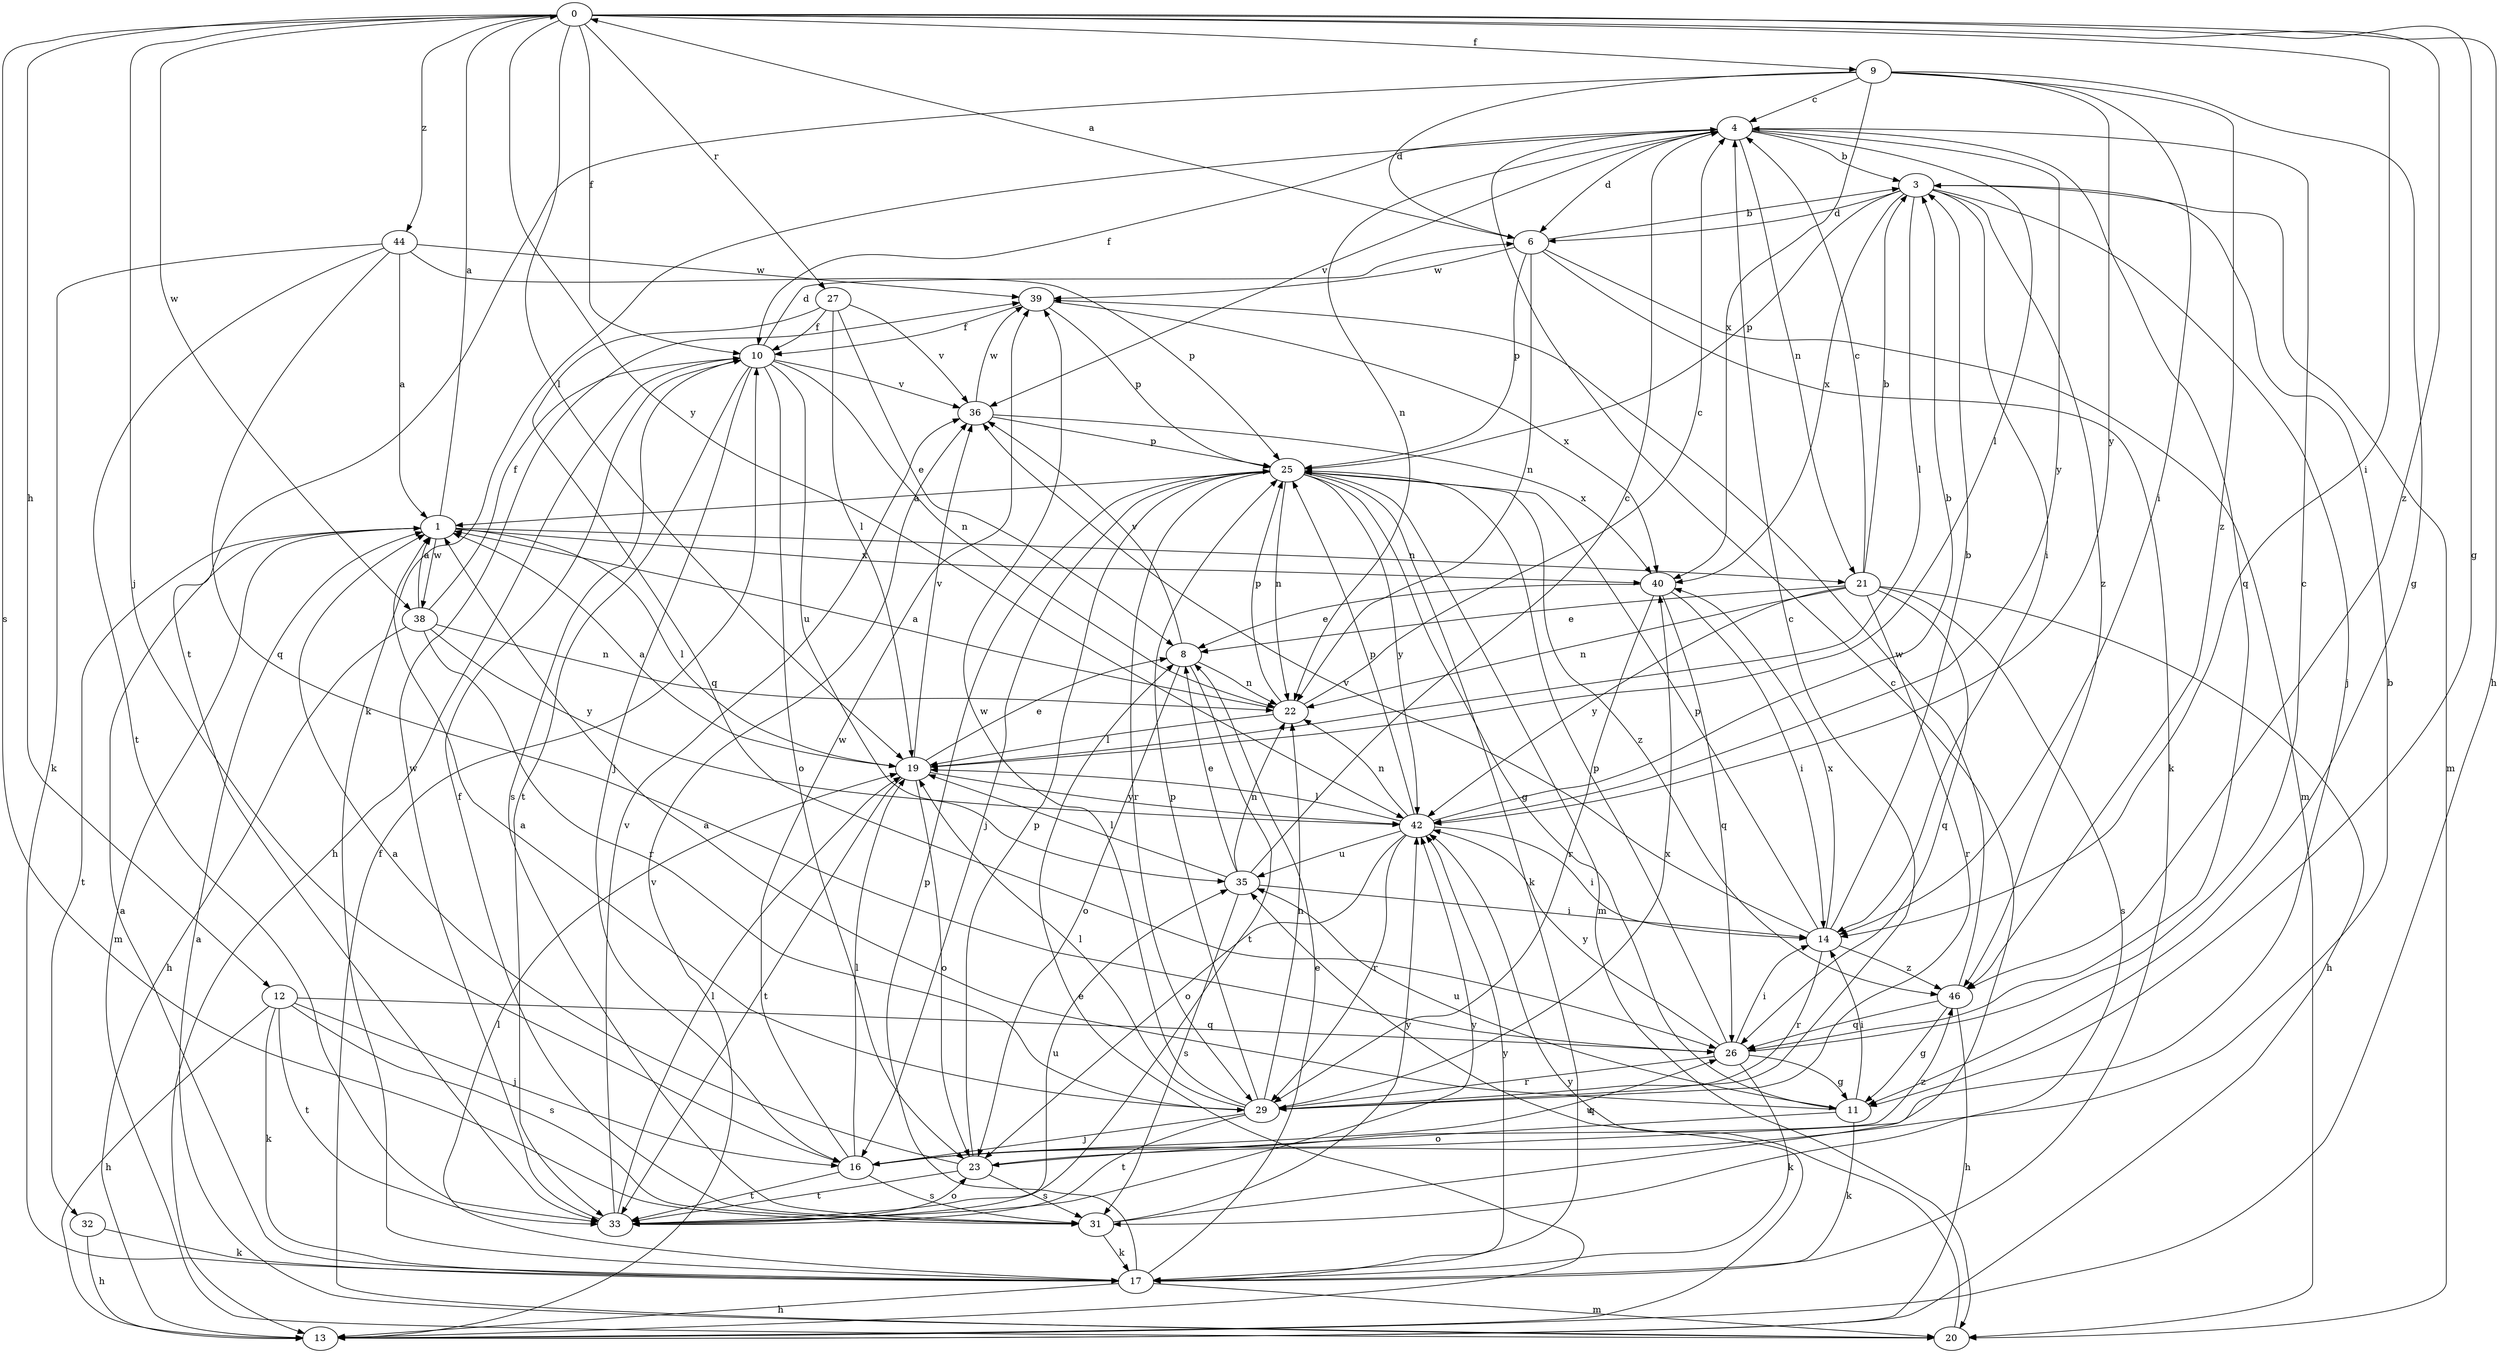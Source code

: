 strict digraph  {
0;
1;
3;
4;
6;
8;
9;
10;
11;
12;
13;
14;
16;
17;
19;
20;
21;
22;
23;
25;
26;
27;
29;
31;
32;
33;
35;
36;
38;
39;
40;
42;
44;
46;
0 -> 9  [label=f];
0 -> 10  [label=f];
0 -> 11  [label=g];
0 -> 12  [label=h];
0 -> 13  [label=h];
0 -> 14  [label=i];
0 -> 16  [label=j];
0 -> 19  [label=l];
0 -> 27  [label=r];
0 -> 31  [label=s];
0 -> 38  [label=w];
0 -> 42  [label=y];
0 -> 44  [label=z];
0 -> 46  [label=z];
1 -> 0  [label=a];
1 -> 19  [label=l];
1 -> 20  [label=m];
1 -> 21  [label=n];
1 -> 32  [label=t];
1 -> 38  [label=w];
1 -> 40  [label=x];
3 -> 6  [label=d];
3 -> 14  [label=i];
3 -> 16  [label=j];
3 -> 19  [label=l];
3 -> 20  [label=m];
3 -> 25  [label=p];
3 -> 40  [label=x];
3 -> 46  [label=z];
4 -> 3  [label=b];
4 -> 6  [label=d];
4 -> 10  [label=f];
4 -> 17  [label=k];
4 -> 19  [label=l];
4 -> 21  [label=n];
4 -> 22  [label=n];
4 -> 26  [label=q];
4 -> 36  [label=v];
4 -> 42  [label=y];
6 -> 0  [label=a];
6 -> 3  [label=b];
6 -> 17  [label=k];
6 -> 20  [label=m];
6 -> 22  [label=n];
6 -> 25  [label=p];
6 -> 39  [label=w];
8 -> 22  [label=n];
8 -> 23  [label=o];
8 -> 33  [label=t];
8 -> 36  [label=v];
9 -> 4  [label=c];
9 -> 6  [label=d];
9 -> 11  [label=g];
9 -> 14  [label=i];
9 -> 33  [label=t];
9 -> 40  [label=x];
9 -> 42  [label=y];
9 -> 46  [label=z];
10 -> 6  [label=d];
10 -> 13  [label=h];
10 -> 16  [label=j];
10 -> 22  [label=n];
10 -> 23  [label=o];
10 -> 31  [label=s];
10 -> 33  [label=t];
10 -> 35  [label=u];
10 -> 36  [label=v];
11 -> 1  [label=a];
11 -> 14  [label=i];
11 -> 17  [label=k];
11 -> 23  [label=o];
11 -> 35  [label=u];
12 -> 13  [label=h];
12 -> 16  [label=j];
12 -> 17  [label=k];
12 -> 26  [label=q];
12 -> 31  [label=s];
12 -> 33  [label=t];
13 -> 8  [label=e];
13 -> 35  [label=u];
13 -> 36  [label=v];
14 -> 3  [label=b];
14 -> 25  [label=p];
14 -> 29  [label=r];
14 -> 36  [label=v];
14 -> 40  [label=x];
14 -> 46  [label=z];
16 -> 19  [label=l];
16 -> 26  [label=q];
16 -> 31  [label=s];
16 -> 33  [label=t];
16 -> 39  [label=w];
16 -> 46  [label=z];
17 -> 1  [label=a];
17 -> 8  [label=e];
17 -> 13  [label=h];
17 -> 19  [label=l];
17 -> 20  [label=m];
17 -> 25  [label=p];
17 -> 42  [label=y];
19 -> 1  [label=a];
19 -> 8  [label=e];
19 -> 23  [label=o];
19 -> 33  [label=t];
19 -> 36  [label=v];
19 -> 42  [label=y];
20 -> 1  [label=a];
20 -> 10  [label=f];
20 -> 42  [label=y];
21 -> 3  [label=b];
21 -> 4  [label=c];
21 -> 8  [label=e];
21 -> 13  [label=h];
21 -> 22  [label=n];
21 -> 26  [label=q];
21 -> 29  [label=r];
21 -> 31  [label=s];
21 -> 42  [label=y];
22 -> 1  [label=a];
22 -> 4  [label=c];
22 -> 19  [label=l];
22 -> 25  [label=p];
23 -> 1  [label=a];
23 -> 3  [label=b];
23 -> 25  [label=p];
23 -> 31  [label=s];
23 -> 33  [label=t];
25 -> 1  [label=a];
25 -> 11  [label=g];
25 -> 16  [label=j];
25 -> 17  [label=k];
25 -> 20  [label=m];
25 -> 22  [label=n];
25 -> 29  [label=r];
25 -> 42  [label=y];
25 -> 46  [label=z];
26 -> 4  [label=c];
26 -> 11  [label=g];
26 -> 14  [label=i];
26 -> 17  [label=k];
26 -> 25  [label=p];
26 -> 29  [label=r];
26 -> 42  [label=y];
27 -> 8  [label=e];
27 -> 10  [label=f];
27 -> 19  [label=l];
27 -> 26  [label=q];
27 -> 36  [label=v];
29 -> 1  [label=a];
29 -> 4  [label=c];
29 -> 16  [label=j];
29 -> 19  [label=l];
29 -> 22  [label=n];
29 -> 25  [label=p];
29 -> 33  [label=t];
29 -> 39  [label=w];
29 -> 40  [label=x];
31 -> 4  [label=c];
31 -> 10  [label=f];
31 -> 17  [label=k];
31 -> 42  [label=y];
32 -> 13  [label=h];
32 -> 17  [label=k];
33 -> 19  [label=l];
33 -> 23  [label=o];
33 -> 35  [label=u];
33 -> 36  [label=v];
33 -> 39  [label=w];
33 -> 42  [label=y];
35 -> 4  [label=c];
35 -> 8  [label=e];
35 -> 14  [label=i];
35 -> 19  [label=l];
35 -> 22  [label=n];
35 -> 31  [label=s];
36 -> 25  [label=p];
36 -> 39  [label=w];
36 -> 40  [label=x];
38 -> 1  [label=a];
38 -> 10  [label=f];
38 -> 13  [label=h];
38 -> 22  [label=n];
38 -> 29  [label=r];
38 -> 42  [label=y];
39 -> 10  [label=f];
39 -> 25  [label=p];
39 -> 40  [label=x];
40 -> 8  [label=e];
40 -> 14  [label=i];
40 -> 26  [label=q];
40 -> 29  [label=r];
42 -> 3  [label=b];
42 -> 14  [label=i];
42 -> 19  [label=l];
42 -> 22  [label=n];
42 -> 23  [label=o];
42 -> 25  [label=p];
42 -> 29  [label=r];
42 -> 35  [label=u];
44 -> 1  [label=a];
44 -> 17  [label=k];
44 -> 25  [label=p];
44 -> 26  [label=q];
44 -> 33  [label=t];
44 -> 39  [label=w];
46 -> 11  [label=g];
46 -> 13  [label=h];
46 -> 26  [label=q];
46 -> 39  [label=w];
}
